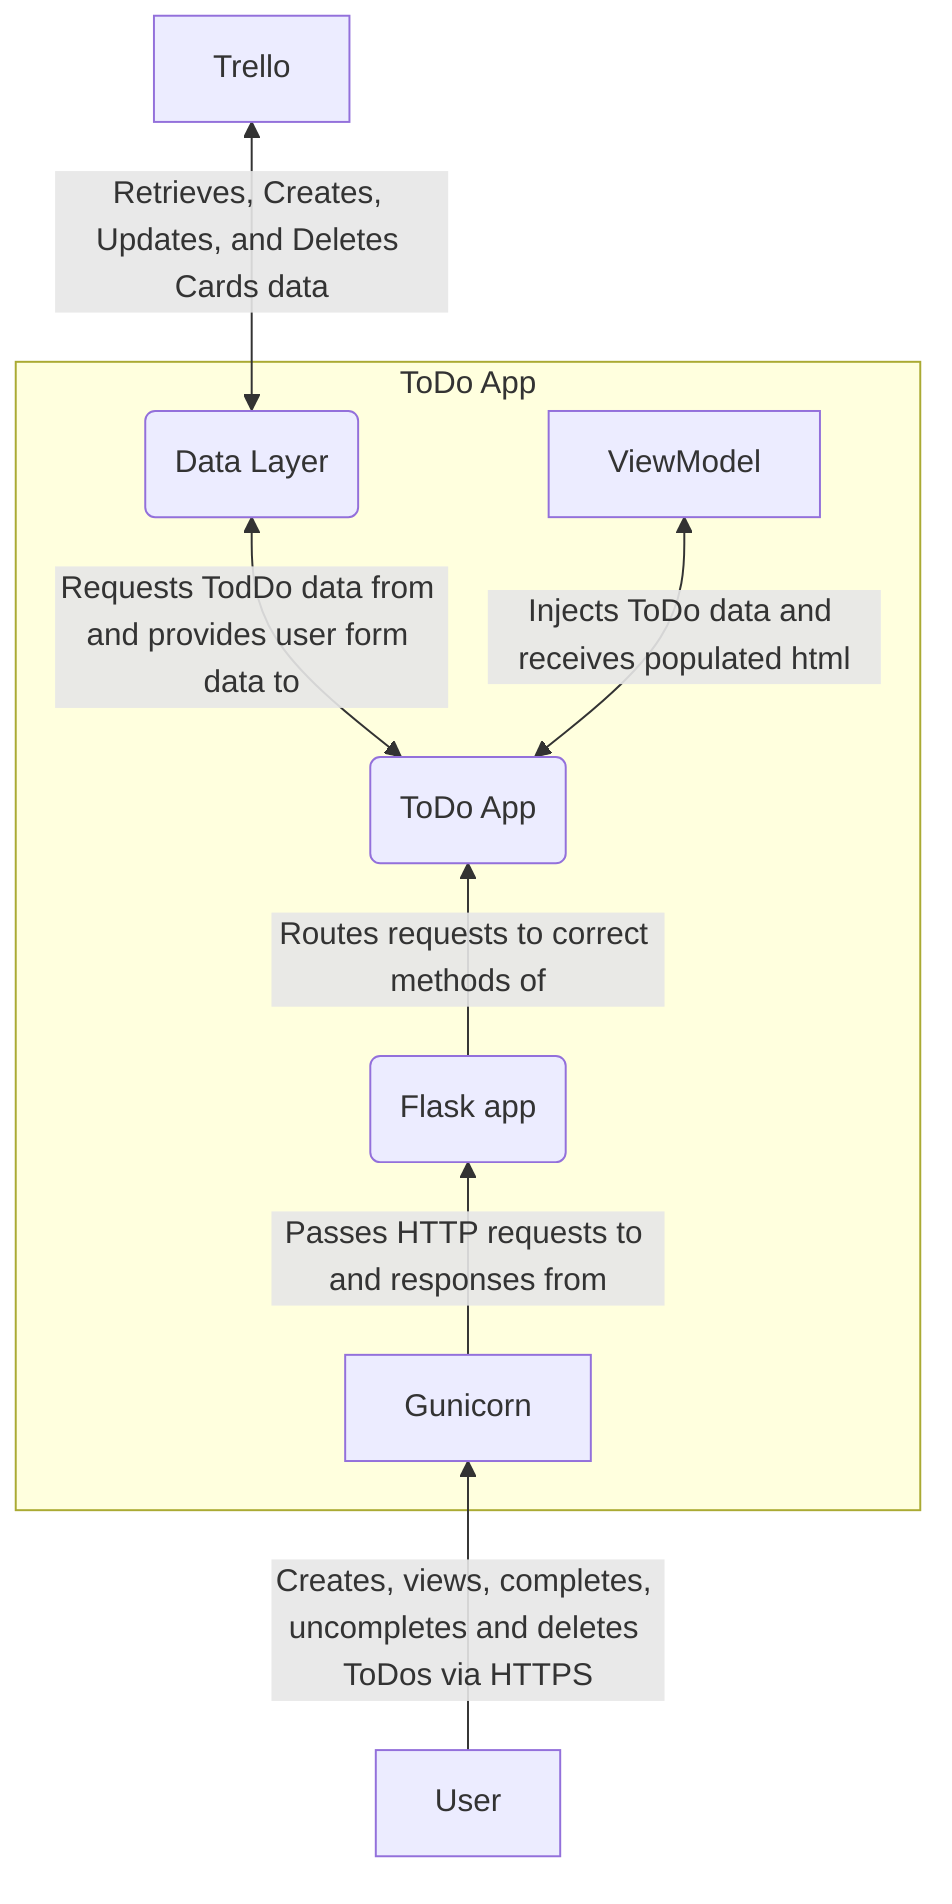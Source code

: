 flowchart BT
    User -->|Creates, views, completes, uncompletes and deletes ToDos via HTTPS| Gunicorn
    Gunicorn -->|Passes HTTP requests to and responses from| Flask(Flask app)
    Flask -->|Routes requests to correct methods of| ToDoApp(ToDo App)
    ToDoApp <-->|Requests TodDo data from and provides user form data to| DataLayer(Data Layer)
    ToDoApp <-->|Injects ToDo data and receives populated html| ViewModel
    DataLayer <-->|Retrieves, Creates, Updates, and Deletes Cards data| Trello
    subgraph App [ToDo App]
        Gunicorn
        Flask
        ToDoApp
        ViewModel
        DataLayer
    end
